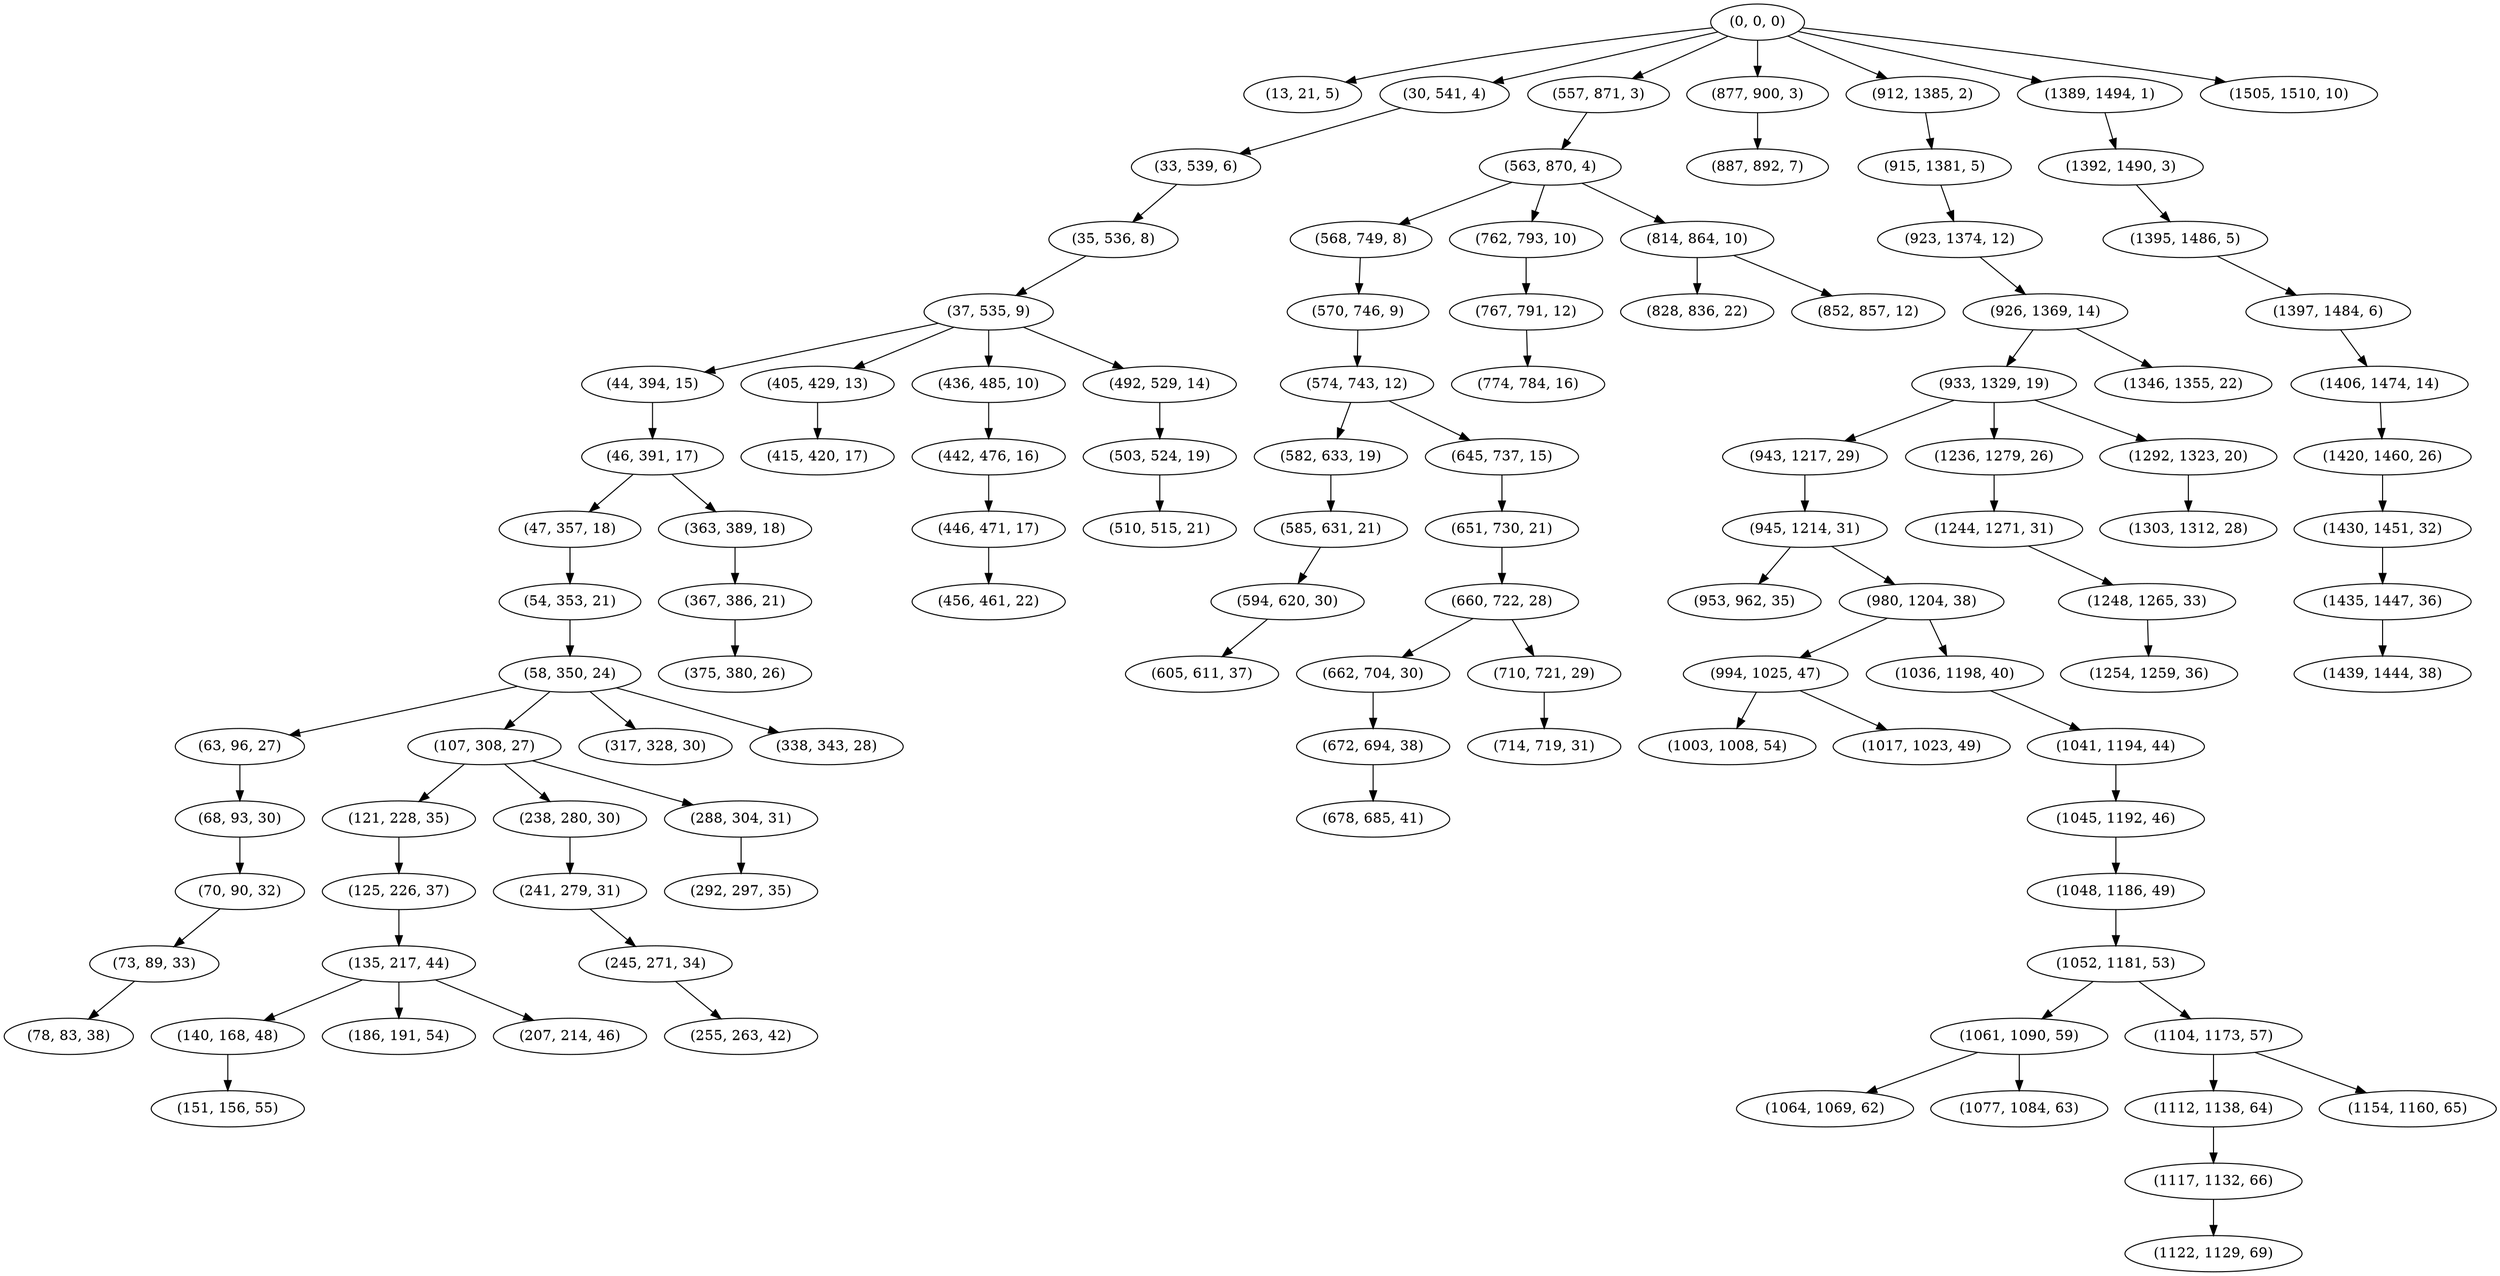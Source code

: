 digraph tree {
    "(0, 0, 0)";
    "(13, 21, 5)";
    "(30, 541, 4)";
    "(33, 539, 6)";
    "(35, 536, 8)";
    "(37, 535, 9)";
    "(44, 394, 15)";
    "(46, 391, 17)";
    "(47, 357, 18)";
    "(54, 353, 21)";
    "(58, 350, 24)";
    "(63, 96, 27)";
    "(68, 93, 30)";
    "(70, 90, 32)";
    "(73, 89, 33)";
    "(78, 83, 38)";
    "(107, 308, 27)";
    "(121, 228, 35)";
    "(125, 226, 37)";
    "(135, 217, 44)";
    "(140, 168, 48)";
    "(151, 156, 55)";
    "(186, 191, 54)";
    "(207, 214, 46)";
    "(238, 280, 30)";
    "(241, 279, 31)";
    "(245, 271, 34)";
    "(255, 263, 42)";
    "(288, 304, 31)";
    "(292, 297, 35)";
    "(317, 328, 30)";
    "(338, 343, 28)";
    "(363, 389, 18)";
    "(367, 386, 21)";
    "(375, 380, 26)";
    "(405, 429, 13)";
    "(415, 420, 17)";
    "(436, 485, 10)";
    "(442, 476, 16)";
    "(446, 471, 17)";
    "(456, 461, 22)";
    "(492, 529, 14)";
    "(503, 524, 19)";
    "(510, 515, 21)";
    "(557, 871, 3)";
    "(563, 870, 4)";
    "(568, 749, 8)";
    "(570, 746, 9)";
    "(574, 743, 12)";
    "(582, 633, 19)";
    "(585, 631, 21)";
    "(594, 620, 30)";
    "(605, 611, 37)";
    "(645, 737, 15)";
    "(651, 730, 21)";
    "(660, 722, 28)";
    "(662, 704, 30)";
    "(672, 694, 38)";
    "(678, 685, 41)";
    "(710, 721, 29)";
    "(714, 719, 31)";
    "(762, 793, 10)";
    "(767, 791, 12)";
    "(774, 784, 16)";
    "(814, 864, 10)";
    "(828, 836, 22)";
    "(852, 857, 12)";
    "(877, 900, 3)";
    "(887, 892, 7)";
    "(912, 1385, 2)";
    "(915, 1381, 5)";
    "(923, 1374, 12)";
    "(926, 1369, 14)";
    "(933, 1329, 19)";
    "(943, 1217, 29)";
    "(945, 1214, 31)";
    "(953, 962, 35)";
    "(980, 1204, 38)";
    "(994, 1025, 47)";
    "(1003, 1008, 54)";
    "(1017, 1023, 49)";
    "(1036, 1198, 40)";
    "(1041, 1194, 44)";
    "(1045, 1192, 46)";
    "(1048, 1186, 49)";
    "(1052, 1181, 53)";
    "(1061, 1090, 59)";
    "(1064, 1069, 62)";
    "(1077, 1084, 63)";
    "(1104, 1173, 57)";
    "(1112, 1138, 64)";
    "(1117, 1132, 66)";
    "(1122, 1129, 69)";
    "(1154, 1160, 65)";
    "(1236, 1279, 26)";
    "(1244, 1271, 31)";
    "(1248, 1265, 33)";
    "(1254, 1259, 36)";
    "(1292, 1323, 20)";
    "(1303, 1312, 28)";
    "(1346, 1355, 22)";
    "(1389, 1494, 1)";
    "(1392, 1490, 3)";
    "(1395, 1486, 5)";
    "(1397, 1484, 6)";
    "(1406, 1474, 14)";
    "(1420, 1460, 26)";
    "(1430, 1451, 32)";
    "(1435, 1447, 36)";
    "(1439, 1444, 38)";
    "(1505, 1510, 10)";
    "(0, 0, 0)" -> "(13, 21, 5)";
    "(0, 0, 0)" -> "(30, 541, 4)";
    "(0, 0, 0)" -> "(557, 871, 3)";
    "(0, 0, 0)" -> "(877, 900, 3)";
    "(0, 0, 0)" -> "(912, 1385, 2)";
    "(0, 0, 0)" -> "(1389, 1494, 1)";
    "(0, 0, 0)" -> "(1505, 1510, 10)";
    "(30, 541, 4)" -> "(33, 539, 6)";
    "(33, 539, 6)" -> "(35, 536, 8)";
    "(35, 536, 8)" -> "(37, 535, 9)";
    "(37, 535, 9)" -> "(44, 394, 15)";
    "(37, 535, 9)" -> "(405, 429, 13)";
    "(37, 535, 9)" -> "(436, 485, 10)";
    "(37, 535, 9)" -> "(492, 529, 14)";
    "(44, 394, 15)" -> "(46, 391, 17)";
    "(46, 391, 17)" -> "(47, 357, 18)";
    "(46, 391, 17)" -> "(363, 389, 18)";
    "(47, 357, 18)" -> "(54, 353, 21)";
    "(54, 353, 21)" -> "(58, 350, 24)";
    "(58, 350, 24)" -> "(63, 96, 27)";
    "(58, 350, 24)" -> "(107, 308, 27)";
    "(58, 350, 24)" -> "(317, 328, 30)";
    "(58, 350, 24)" -> "(338, 343, 28)";
    "(63, 96, 27)" -> "(68, 93, 30)";
    "(68, 93, 30)" -> "(70, 90, 32)";
    "(70, 90, 32)" -> "(73, 89, 33)";
    "(73, 89, 33)" -> "(78, 83, 38)";
    "(107, 308, 27)" -> "(121, 228, 35)";
    "(107, 308, 27)" -> "(238, 280, 30)";
    "(107, 308, 27)" -> "(288, 304, 31)";
    "(121, 228, 35)" -> "(125, 226, 37)";
    "(125, 226, 37)" -> "(135, 217, 44)";
    "(135, 217, 44)" -> "(140, 168, 48)";
    "(135, 217, 44)" -> "(186, 191, 54)";
    "(135, 217, 44)" -> "(207, 214, 46)";
    "(140, 168, 48)" -> "(151, 156, 55)";
    "(238, 280, 30)" -> "(241, 279, 31)";
    "(241, 279, 31)" -> "(245, 271, 34)";
    "(245, 271, 34)" -> "(255, 263, 42)";
    "(288, 304, 31)" -> "(292, 297, 35)";
    "(363, 389, 18)" -> "(367, 386, 21)";
    "(367, 386, 21)" -> "(375, 380, 26)";
    "(405, 429, 13)" -> "(415, 420, 17)";
    "(436, 485, 10)" -> "(442, 476, 16)";
    "(442, 476, 16)" -> "(446, 471, 17)";
    "(446, 471, 17)" -> "(456, 461, 22)";
    "(492, 529, 14)" -> "(503, 524, 19)";
    "(503, 524, 19)" -> "(510, 515, 21)";
    "(557, 871, 3)" -> "(563, 870, 4)";
    "(563, 870, 4)" -> "(568, 749, 8)";
    "(563, 870, 4)" -> "(762, 793, 10)";
    "(563, 870, 4)" -> "(814, 864, 10)";
    "(568, 749, 8)" -> "(570, 746, 9)";
    "(570, 746, 9)" -> "(574, 743, 12)";
    "(574, 743, 12)" -> "(582, 633, 19)";
    "(574, 743, 12)" -> "(645, 737, 15)";
    "(582, 633, 19)" -> "(585, 631, 21)";
    "(585, 631, 21)" -> "(594, 620, 30)";
    "(594, 620, 30)" -> "(605, 611, 37)";
    "(645, 737, 15)" -> "(651, 730, 21)";
    "(651, 730, 21)" -> "(660, 722, 28)";
    "(660, 722, 28)" -> "(662, 704, 30)";
    "(660, 722, 28)" -> "(710, 721, 29)";
    "(662, 704, 30)" -> "(672, 694, 38)";
    "(672, 694, 38)" -> "(678, 685, 41)";
    "(710, 721, 29)" -> "(714, 719, 31)";
    "(762, 793, 10)" -> "(767, 791, 12)";
    "(767, 791, 12)" -> "(774, 784, 16)";
    "(814, 864, 10)" -> "(828, 836, 22)";
    "(814, 864, 10)" -> "(852, 857, 12)";
    "(877, 900, 3)" -> "(887, 892, 7)";
    "(912, 1385, 2)" -> "(915, 1381, 5)";
    "(915, 1381, 5)" -> "(923, 1374, 12)";
    "(923, 1374, 12)" -> "(926, 1369, 14)";
    "(926, 1369, 14)" -> "(933, 1329, 19)";
    "(926, 1369, 14)" -> "(1346, 1355, 22)";
    "(933, 1329, 19)" -> "(943, 1217, 29)";
    "(933, 1329, 19)" -> "(1236, 1279, 26)";
    "(933, 1329, 19)" -> "(1292, 1323, 20)";
    "(943, 1217, 29)" -> "(945, 1214, 31)";
    "(945, 1214, 31)" -> "(953, 962, 35)";
    "(945, 1214, 31)" -> "(980, 1204, 38)";
    "(980, 1204, 38)" -> "(994, 1025, 47)";
    "(980, 1204, 38)" -> "(1036, 1198, 40)";
    "(994, 1025, 47)" -> "(1003, 1008, 54)";
    "(994, 1025, 47)" -> "(1017, 1023, 49)";
    "(1036, 1198, 40)" -> "(1041, 1194, 44)";
    "(1041, 1194, 44)" -> "(1045, 1192, 46)";
    "(1045, 1192, 46)" -> "(1048, 1186, 49)";
    "(1048, 1186, 49)" -> "(1052, 1181, 53)";
    "(1052, 1181, 53)" -> "(1061, 1090, 59)";
    "(1052, 1181, 53)" -> "(1104, 1173, 57)";
    "(1061, 1090, 59)" -> "(1064, 1069, 62)";
    "(1061, 1090, 59)" -> "(1077, 1084, 63)";
    "(1104, 1173, 57)" -> "(1112, 1138, 64)";
    "(1104, 1173, 57)" -> "(1154, 1160, 65)";
    "(1112, 1138, 64)" -> "(1117, 1132, 66)";
    "(1117, 1132, 66)" -> "(1122, 1129, 69)";
    "(1236, 1279, 26)" -> "(1244, 1271, 31)";
    "(1244, 1271, 31)" -> "(1248, 1265, 33)";
    "(1248, 1265, 33)" -> "(1254, 1259, 36)";
    "(1292, 1323, 20)" -> "(1303, 1312, 28)";
    "(1389, 1494, 1)" -> "(1392, 1490, 3)";
    "(1392, 1490, 3)" -> "(1395, 1486, 5)";
    "(1395, 1486, 5)" -> "(1397, 1484, 6)";
    "(1397, 1484, 6)" -> "(1406, 1474, 14)";
    "(1406, 1474, 14)" -> "(1420, 1460, 26)";
    "(1420, 1460, 26)" -> "(1430, 1451, 32)";
    "(1430, 1451, 32)" -> "(1435, 1447, 36)";
    "(1435, 1447, 36)" -> "(1439, 1444, 38)";
}
